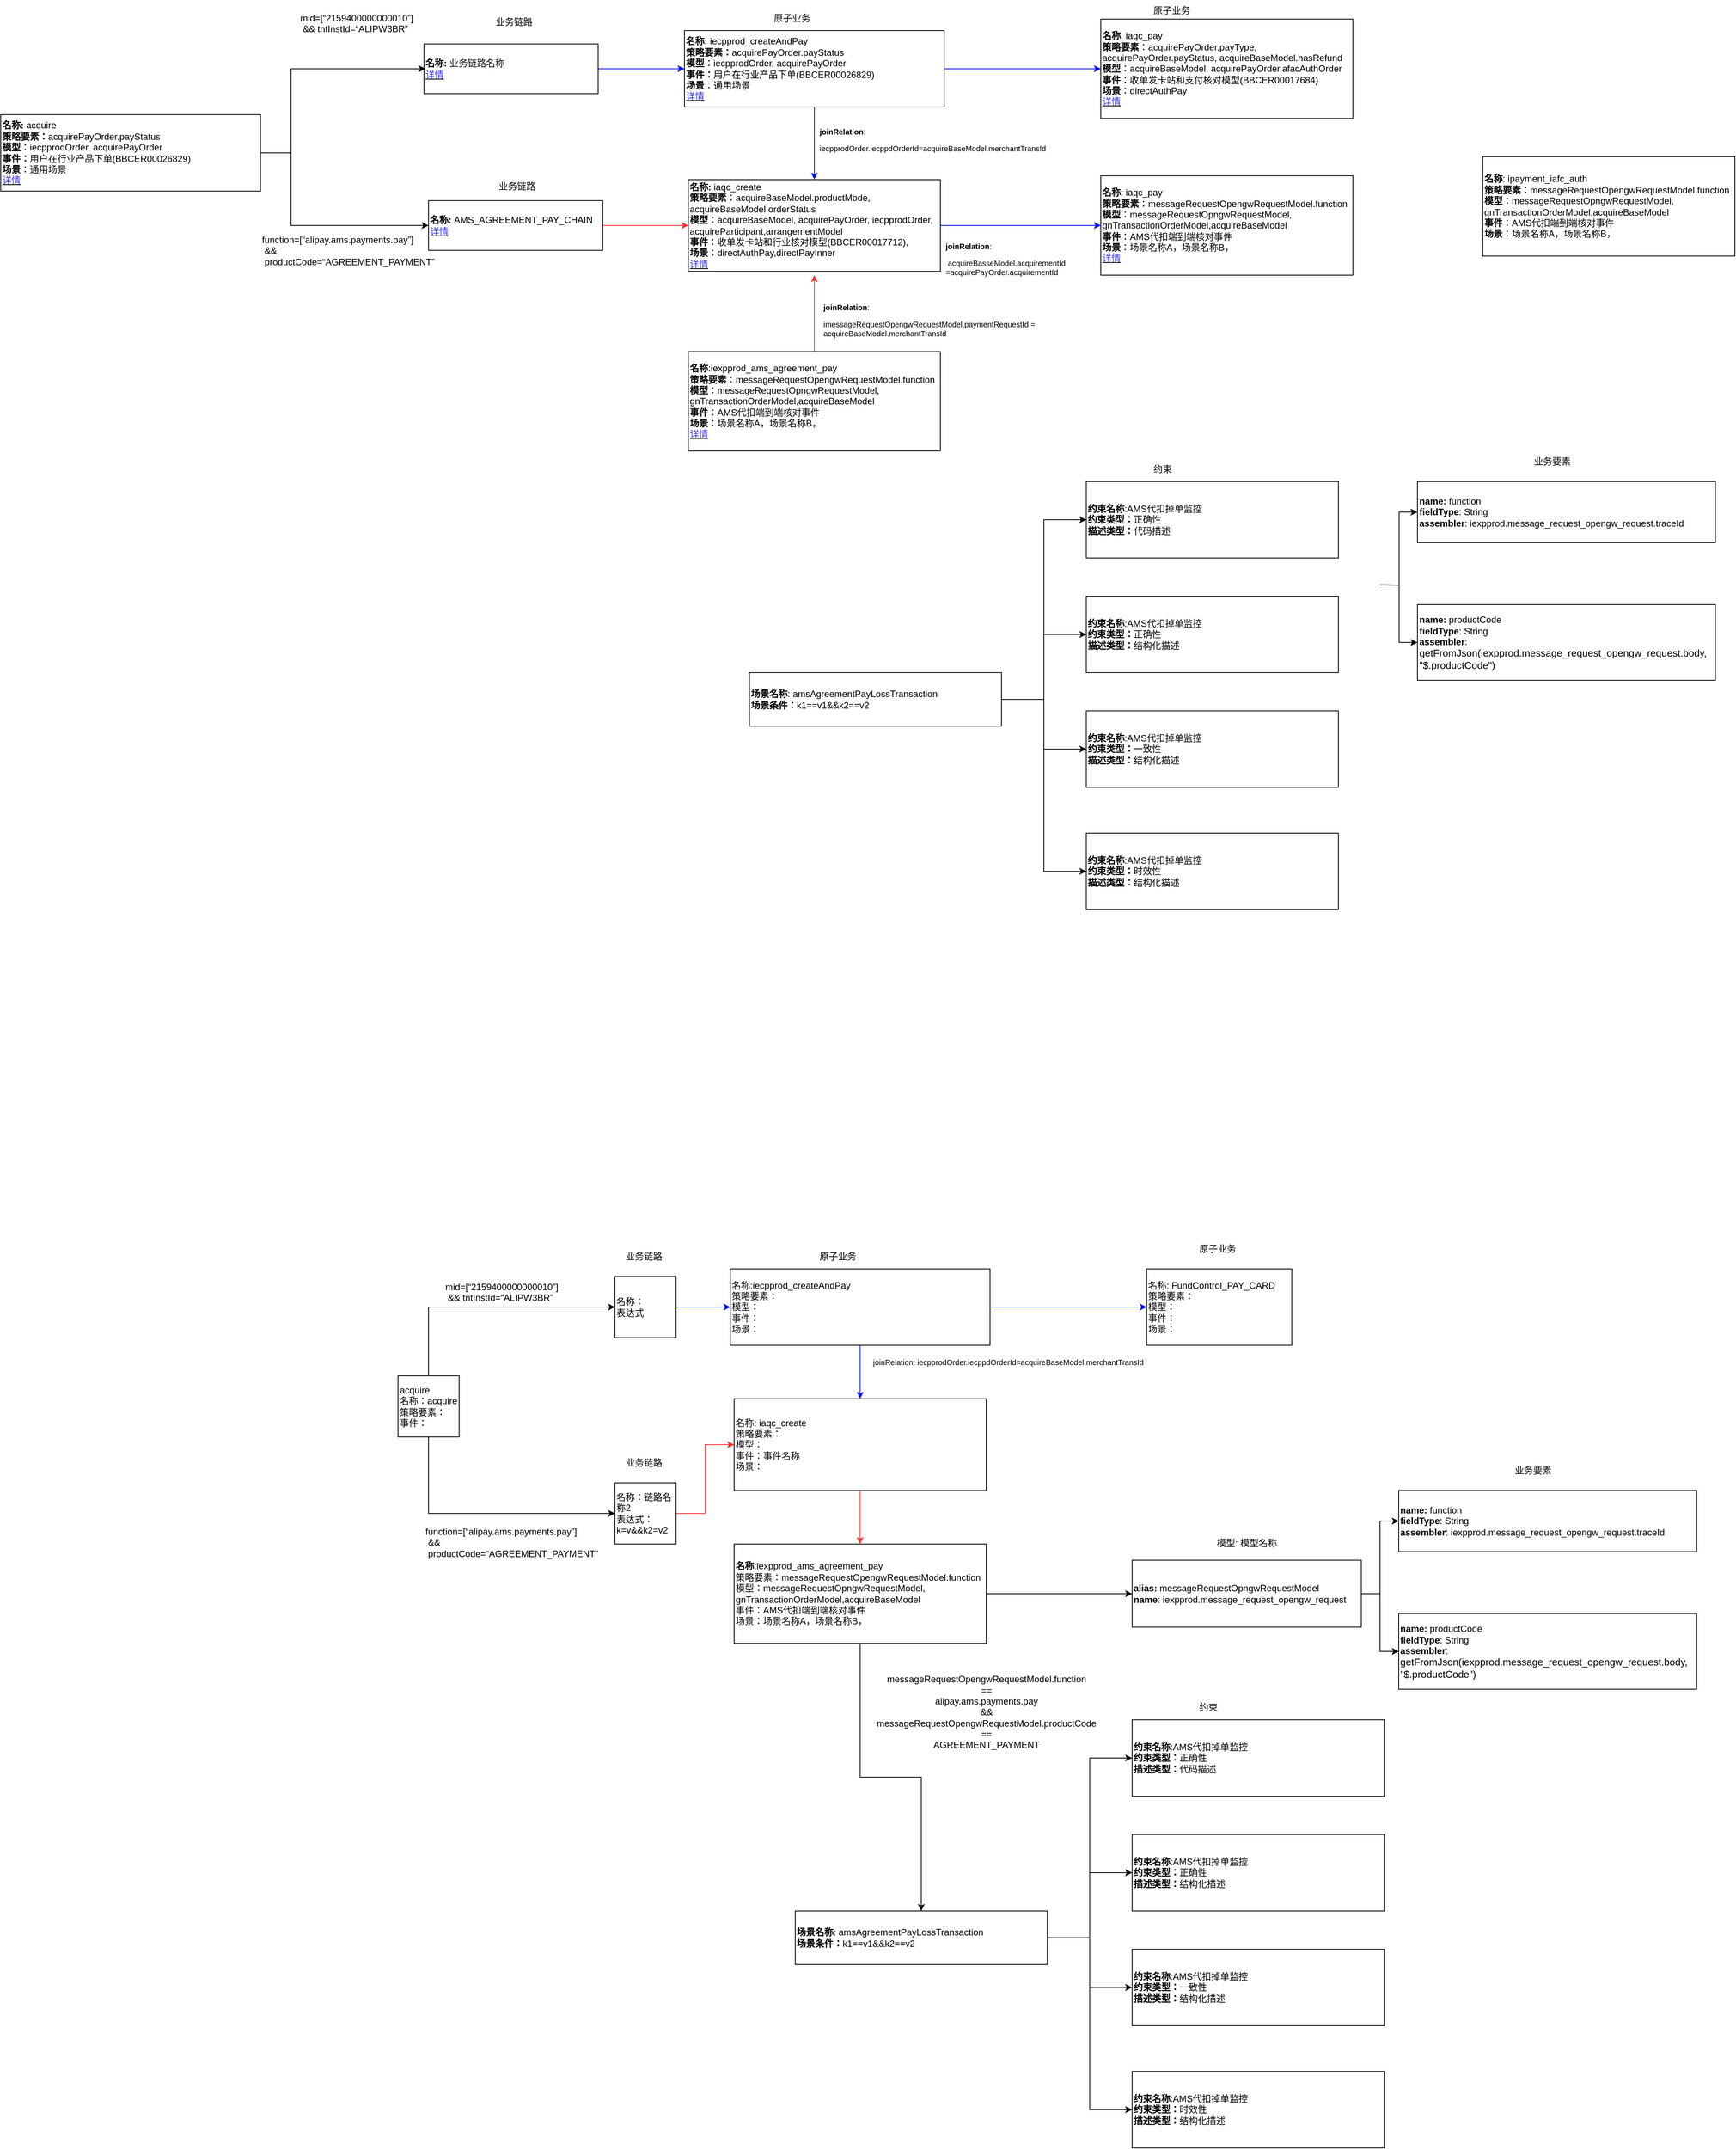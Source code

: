 <mxfile version="15.5.6" type="github">
  <diagram id="C5RBs43oDa-KdzZeNtuy" name="Page-1">
    <mxGraphModel dx="2493" dy="724" grid="1" gridSize="10" guides="1" tooltips="1" connect="1" arrows="1" fold="1" page="1" pageScale="1" pageWidth="827" pageHeight="1169" math="0" shadow="0">
      <root>
        <mxCell id="WIyWlLk6GJQsqaUBKTNV-0" />
        <mxCell id="WIyWlLk6GJQsqaUBKTNV-1" parent="WIyWlLk6GJQsqaUBKTNV-0" />
        <mxCell id="nb_gaPslLwNlG_SoKyud-15" style="edgeStyle=orthogonalEdgeStyle;rounded=0;orthogonalLoop=1;jettySize=auto;html=1;entryX=0;entryY=0.5;entryDx=0;entryDy=0;strokeColor=#0313FF;exitX=1;exitY=0.5;exitDx=0;exitDy=0;" edge="1" parent="WIyWlLk6GJQsqaUBKTNV-1" source="nb_gaPslLwNlG_SoKyud-102" target="nb_gaPslLwNlG_SoKyud-11">
          <mxGeometry relative="1" as="geometry">
            <mxPoint x="494" y="140" as="sourcePoint" />
          </mxGeometry>
        </mxCell>
        <mxCell id="nb_gaPslLwNlG_SoKyud-16" style="edgeStyle=orthogonalEdgeStyle;rounded=0;orthogonalLoop=1;jettySize=auto;html=1;entryX=0;entryY=0.5;entryDx=0;entryDy=0;strokeColor=#FF3333;startArrow=none;" edge="1" parent="WIyWlLk6GJQsqaUBKTNV-1" source="nb_gaPslLwNlG_SoKyud-96" target="nb_gaPslLwNlG_SoKyud-12">
          <mxGeometry relative="1" as="geometry">
            <mxPoint x="494" y="410" as="sourcePoint" />
          </mxGeometry>
        </mxCell>
        <mxCell id="nb_gaPslLwNlG_SoKyud-4" value="mid=[“2159400000000010”]&#xa; &amp;&amp; tntInstId=“ALIPW3BR”" style="text;whiteSpace=wrap;html=1;" vertex="1" parent="WIyWlLk6GJQsqaUBKTNV-1">
          <mxGeometry x="60" y="60" width="170" height="40" as="geometry" />
        </mxCell>
        <mxCell id="nb_gaPslLwNlG_SoKyud-6" value="业务链路" style="text;whiteSpace=wrap;html=1;" vertex="1" parent="WIyWlLk6GJQsqaUBKTNV-1">
          <mxGeometry x="316" y="65" width="56" height="30" as="geometry" />
        </mxCell>
        <mxCell id="nb_gaPslLwNlG_SoKyud-7" value="function=[“alipay.ams.payments.pay”]&#xa; &amp;&amp;&#xa; productCode=“AGREEMENT_PAYMENT”" style="text;whiteSpace=wrap;html=1;" vertex="1" parent="WIyWlLk6GJQsqaUBKTNV-1">
          <mxGeometry x="10" y="350" width="250" height="60" as="geometry" />
        </mxCell>
        <mxCell id="nb_gaPslLwNlG_SoKyud-10" value="原子业务" style="text;whiteSpace=wrap;html=1;" vertex="1" parent="WIyWlLk6GJQsqaUBKTNV-1">
          <mxGeometry x="680" y="60" width="56" height="30" as="geometry" />
        </mxCell>
        <mxCell id="nb_gaPslLwNlG_SoKyud-14" style="edgeStyle=orthogonalEdgeStyle;rounded=0;orthogonalLoop=1;jettySize=auto;html=1;strokeColor=#0313FF;" edge="1" parent="WIyWlLk6GJQsqaUBKTNV-1" source="nb_gaPslLwNlG_SoKyud-11" target="nb_gaPslLwNlG_SoKyud-12">
          <mxGeometry relative="1" as="geometry" />
        </mxCell>
        <mxCell id="nb_gaPslLwNlG_SoKyud-21" style="edgeStyle=orthogonalEdgeStyle;rounded=0;orthogonalLoop=1;jettySize=auto;html=1;fontSize=10;fontColor=#000000;strokeColor=#0313FF;entryX=0;entryY=0.5;entryDx=0;entryDy=0;entryPerimeter=0;" edge="1" parent="WIyWlLk6GJQsqaUBKTNV-1" source="nb_gaPslLwNlG_SoKyud-11" target="nb_gaPslLwNlG_SoKyud-89">
          <mxGeometry relative="1" as="geometry">
            <mxPoint x="1110" y="140" as="targetPoint" />
          </mxGeometry>
        </mxCell>
        <mxCell id="nb_gaPslLwNlG_SoKyud-11" value="&lt;b&gt;名称:&lt;/b&gt; iecpprod_createAndPay&lt;br&gt;&lt;b&gt;策略要素：&lt;/b&gt;acquirePayOrder.payStatus&lt;br&gt;&lt;b&gt;模型&lt;/b&gt;：iecpprodOrder, acquirePayOrder&lt;br&gt;&lt;b&gt;事件：&lt;/b&gt;用户在行业产品下单(BBCER00026829)&lt;br&gt;&lt;b&gt;场景&lt;/b&gt;：通用场景&lt;br&gt;&lt;u&gt;&lt;font color=&quot;#3333ff&quot;&gt;详情&lt;/font&gt;&lt;/u&gt;" style="rounded=0;whiteSpace=wrap;html=1;strokeColor=#000000;align=left;" vertex="1" parent="WIyWlLk6GJQsqaUBKTNV-1">
          <mxGeometry x="565" y="90" width="340" height="100" as="geometry" />
        </mxCell>
        <mxCell id="nb_gaPslLwNlG_SoKyud-88" style="edgeStyle=orthogonalEdgeStyle;rounded=0;orthogonalLoop=1;jettySize=auto;html=1;entryX=0;entryY=0.5;entryDx=0;entryDy=0;fontFamily=Helvetica;fontSize=12;fontColor=#000000;strokeColor=#0313FF;" edge="1" parent="WIyWlLk6GJQsqaUBKTNV-1" source="nb_gaPslLwNlG_SoKyud-12" target="nb_gaPslLwNlG_SoKyud-86">
          <mxGeometry relative="1" as="geometry" />
        </mxCell>
        <mxCell id="nb_gaPslLwNlG_SoKyud-12" value="&lt;b&gt;名称:&lt;/b&gt; iaqc_create&lt;br&gt;&lt;b&gt;策略要素&lt;/b&gt;：acquireBaseModel.productMode, acquireBaseModel.orderStatus&lt;br&gt;&lt;b&gt;模型&lt;/b&gt;：acquireBaseModel, acquirePayOrder, iecpprodOrder, acquireParticipant,arrangementModel&lt;br&gt;&lt;b&gt;事件&lt;/b&gt;：收单发卡站和行业核对模型(BBCER00017712),&lt;br&gt;&lt;b&gt;场景&lt;/b&gt;：directAuthPay,directPayInner&lt;br&gt;&lt;u&gt;&lt;font color=&quot;#3333ff&quot;&gt;详情&lt;/font&gt;&lt;/u&gt;" style="rounded=0;whiteSpace=wrap;html=1;strokeColor=#000000;align=left;" vertex="1" parent="WIyWlLk6GJQsqaUBKTNV-1">
          <mxGeometry x="570" y="285" width="330" height="120" as="geometry" />
        </mxCell>
        <mxCell id="nb_gaPslLwNlG_SoKyud-94" style="edgeStyle=orthogonalEdgeStyle;rounded=0;orthogonalLoop=1;jettySize=auto;html=1;fontFamily=Helvetica;fontSize=12;fontColor=#3333FF;strokeColor=#FF3333;" edge="1" parent="WIyWlLk6GJQsqaUBKTNV-1" source="nb_gaPslLwNlG_SoKyud-13">
          <mxGeometry relative="1" as="geometry">
            <mxPoint x="735" y="410" as="targetPoint" />
          </mxGeometry>
        </mxCell>
        <mxCell id="nb_gaPslLwNlG_SoKyud-13" value="&lt;b&gt;名称&lt;/b&gt;:iexpprod_ams_agreement_pay&lt;br&gt;&lt;b&gt;策略要素&lt;/b&gt;：messageRequestOpengwRequestModel.function&lt;br&gt;&lt;b&gt;模型&lt;/b&gt;：messageRequestOpngwRequestModel, gnTransactionOrderModel,acquireBaseModel&lt;br&gt;&lt;b&gt;事件&lt;/b&gt;：AMS代扣端到端核对事件&lt;br&gt;&lt;b&gt;场景&lt;/b&gt;：场景名称A，场景名称B，&lt;br&gt;&lt;u&gt;&lt;font color=&quot;#3333ff&quot;&gt;详情&lt;/font&gt;&lt;/u&gt;" style="rounded=0;whiteSpace=wrap;html=1;strokeColor=#000000;align=left;" vertex="1" parent="WIyWlLk6GJQsqaUBKTNV-1">
          <mxGeometry x="570" y="510" width="330" height="130" as="geometry" />
        </mxCell>
        <mxCell id="nb_gaPslLwNlG_SoKyud-18" value="业务链路" style="text;whiteSpace=wrap;html=1;" vertex="1" parent="WIyWlLk6GJQsqaUBKTNV-1">
          <mxGeometry x="320" y="280" width="52" height="25" as="geometry" />
        </mxCell>
        <mxCell id="nb_gaPslLwNlG_SoKyud-20" value="&lt;p style=&quot;font-size: 10px&quot;&gt;&lt;b&gt;joinRelation&lt;/b&gt;:&lt;span style=&quot;background-color: rgb(255 , 255 , 255) ; font-size: 10px&quot;&gt;&amp;nbsp;&lt;/span&gt;&lt;/p&gt;&lt;p style=&quot;font-size: 10px&quot;&gt;&lt;span style=&quot;background-color: rgb(255 , 255 , 255) ; font-size: 10px&quot;&gt;&lt;span style=&quot;font-size: 10px&quot;&gt;iecpprodOrder.iecppdOrderId=acquireBaseModel.merchantTransId&lt;/span&gt;&lt;/span&gt;&lt;/p&gt;" style="text;whiteSpace=wrap;html=1;" vertex="1" parent="WIyWlLk6GJQsqaUBKTNV-1">
          <mxGeometry x="740" y="200" width="430" height="40" as="geometry" />
        </mxCell>
        <mxCell id="nb_gaPslLwNlG_SoKyud-28" style="edgeStyle=orthogonalEdgeStyle;rounded=0;orthogonalLoop=1;jettySize=auto;html=1;exitX=1;exitY=0.5;exitDx=0;exitDy=0;entryX=0;entryY=0.5;entryDx=0;entryDy=0;fontSize=10;fontColor=#000000;strokeColor=#000000;" edge="1" parent="WIyWlLk6GJQsqaUBKTNV-1" target="nb_gaPslLwNlG_SoKyud-27">
          <mxGeometry relative="1" as="geometry">
            <mxPoint x="1475.5" y="815" as="sourcePoint" />
          </mxGeometry>
        </mxCell>
        <mxCell id="nb_gaPslLwNlG_SoKyud-29" style="edgeStyle=orthogonalEdgeStyle;rounded=0;orthogonalLoop=1;jettySize=auto;html=1;entryX=0;entryY=0.5;entryDx=0;entryDy=0;fontSize=10;fontColor=#000000;strokeColor=#000000;" edge="1" parent="WIyWlLk6GJQsqaUBKTNV-1" target="nb_gaPslLwNlG_SoKyud-26">
          <mxGeometry relative="1" as="geometry">
            <mxPoint x="1475.5" y="815.1" as="sourcePoint" />
          </mxGeometry>
        </mxCell>
        <mxCell id="nb_gaPslLwNlG_SoKyud-39" style="edgeStyle=orthogonalEdgeStyle;rounded=0;orthogonalLoop=1;jettySize=auto;html=1;entryX=0;entryY=0.5;entryDx=0;entryDy=0;fontFamily=Helvetica;fontSize=12;fontColor=#000000;strokeColor=#000000;" edge="1" parent="WIyWlLk6GJQsqaUBKTNV-1" source="nb_gaPslLwNlG_SoKyud-25" target="nb_gaPslLwNlG_SoKyud-33">
          <mxGeometry relative="1" as="geometry" />
        </mxCell>
        <mxCell id="nb_gaPslLwNlG_SoKyud-40" style="edgeStyle=orthogonalEdgeStyle;rounded=0;orthogonalLoop=1;jettySize=auto;html=1;fontFamily=Helvetica;fontSize=12;fontColor=#000000;strokeColor=#000000;" edge="1" parent="WIyWlLk6GJQsqaUBKTNV-1" source="nb_gaPslLwNlG_SoKyud-25" target="nb_gaPslLwNlG_SoKyud-34">
          <mxGeometry relative="1" as="geometry" />
        </mxCell>
        <mxCell id="nb_gaPslLwNlG_SoKyud-41" style="edgeStyle=orthogonalEdgeStyle;rounded=0;orthogonalLoop=1;jettySize=auto;html=1;fontFamily=Helvetica;fontSize=12;fontColor=#000000;strokeColor=#000000;" edge="1" parent="WIyWlLk6GJQsqaUBKTNV-1" source="nb_gaPslLwNlG_SoKyud-25" target="nb_gaPslLwNlG_SoKyud-35">
          <mxGeometry relative="1" as="geometry" />
        </mxCell>
        <mxCell id="nb_gaPslLwNlG_SoKyud-43" style="edgeStyle=orthogonalEdgeStyle;rounded=0;orthogonalLoop=1;jettySize=auto;html=1;entryX=0;entryY=0.5;entryDx=0;entryDy=0;fontFamily=Helvetica;fontSize=12;fontColor=#000000;strokeColor=#000000;" edge="1" parent="WIyWlLk6GJQsqaUBKTNV-1" source="nb_gaPslLwNlG_SoKyud-25" target="nb_gaPslLwNlG_SoKyud-36">
          <mxGeometry relative="1" as="geometry" />
        </mxCell>
        <mxCell id="nb_gaPslLwNlG_SoKyud-25" value="&lt;b&gt;场景名称&lt;/b&gt;:&amp;nbsp;&lt;span style=&quot;background-color: rgb(255 , 255 , 255)&quot;&gt;&lt;font style=&quot;font-size: 12px&quot;&gt;amsAgreementPayLossTransaction&lt;/font&gt;&lt;/span&gt;&lt;br&gt;&lt;b&gt;场景条件：&lt;/b&gt;k1==v1&amp;amp;&amp;amp;k2==v2" style="rounded=0;whiteSpace=wrap;html=1;strokeColor=#000000;align=left;" vertex="1" parent="WIyWlLk6GJQsqaUBKTNV-1">
          <mxGeometry x="650" y="930" width="330" height="70" as="geometry" />
        </mxCell>
        <mxCell id="nb_gaPslLwNlG_SoKyud-26" value="&lt;b&gt;name:&lt;/b&gt;&amp;nbsp;productCode&lt;br&gt;&lt;b&gt;fieldType&lt;/b&gt;: String&lt;br&gt;&lt;b&gt;assembler&lt;/b&gt;: &lt;span style=&quot;font-size: 9.8pt ; background-color: rgb(255 , 255 , 255)&quot;&gt;getFromJson(iexpprod.message_request_opengw_request.body, &quot;$.productCode&quot;&lt;/span&gt;&lt;span style=&quot;font-size: 9.8pt ; background-color: rgb(255 , 255 , 255)&quot;&gt;)&lt;/span&gt;" style="whiteSpace=wrap;html=1;rounded=0;align=left;" vertex="1" parent="WIyWlLk6GJQsqaUBKTNV-1">
          <mxGeometry x="1524.5" y="841" width="390" height="99" as="geometry" />
        </mxCell>
        <mxCell id="nb_gaPslLwNlG_SoKyud-27" value="&lt;b&gt;name:&lt;/b&gt; function&lt;br&gt;&lt;b&gt;fieldType&lt;/b&gt;: String&lt;br&gt;&lt;b&gt;assembler&lt;/b&gt;: iexpprod.message_request_opengw_request.traceId" style="whiteSpace=wrap;html=1;rounded=0;align=left;" vertex="1" parent="WIyWlLk6GJQsqaUBKTNV-1">
          <mxGeometry x="1524.5" y="680" width="390" height="80" as="geometry" />
        </mxCell>
        <mxCell id="nb_gaPslLwNlG_SoKyud-31" value="业务要素" style="text;whiteSpace=wrap;html=1;" vertex="1" parent="WIyWlLk6GJQsqaUBKTNV-1">
          <mxGeometry x="1674.5" y="640" width="56" height="30" as="geometry" />
        </mxCell>
        <mxCell id="nb_gaPslLwNlG_SoKyud-33" value="&lt;b&gt;约束名称&lt;/b&gt;:&lt;span style=&quot;background-color: rgb(255 , 255 , 255)&quot;&gt;AMS代扣掉单监控&lt;/span&gt;&lt;br&gt;&lt;b&gt;约束类型：&lt;/b&gt;正确性&lt;br&gt;&lt;b&gt;描述类型：&lt;/b&gt;代码描述" style="rounded=0;whiteSpace=wrap;html=1;strokeColor=#000000;align=left;" vertex="1" parent="WIyWlLk6GJQsqaUBKTNV-1">
          <mxGeometry x="1091" y="680" width="330" height="100" as="geometry" />
        </mxCell>
        <mxCell id="nb_gaPslLwNlG_SoKyud-34" value="&lt;b&gt;约束名称&lt;/b&gt;:&lt;span style=&quot;background-color: rgb(255 , 255 , 255)&quot;&gt;AMS代扣掉单监控&lt;/span&gt;&lt;br&gt;&lt;b&gt;约束类型：&lt;/b&gt;正确性&lt;br&gt;&lt;b&gt;描述类型：&lt;/b&gt;结构化描述" style="rounded=0;whiteSpace=wrap;html=1;strokeColor=#000000;align=left;" vertex="1" parent="WIyWlLk6GJQsqaUBKTNV-1">
          <mxGeometry x="1091" y="830" width="330" height="100" as="geometry" />
        </mxCell>
        <mxCell id="nb_gaPslLwNlG_SoKyud-35" value="&lt;b&gt;约束名称&lt;/b&gt;:&lt;span style=&quot;background-color: rgb(255 , 255 , 255)&quot;&gt;AMS代扣掉单监控&lt;/span&gt;&lt;br&gt;&lt;b&gt;约束类型：&lt;/b&gt;一致性&lt;br&gt;&lt;b&gt;描述类型：&lt;/b&gt;结构化描述" style="rounded=0;whiteSpace=wrap;html=1;strokeColor=#000000;align=left;" vertex="1" parent="WIyWlLk6GJQsqaUBKTNV-1">
          <mxGeometry x="1091" y="980" width="330" height="100" as="geometry" />
        </mxCell>
        <mxCell id="nb_gaPslLwNlG_SoKyud-36" value="&lt;b&gt;约束名称&lt;/b&gt;:&lt;span style=&quot;background-color: rgb(255 , 255 , 255)&quot;&gt;AMS代扣掉单监控&lt;/span&gt;&lt;br&gt;&lt;b&gt;约束类型：&lt;/b&gt;时效性&lt;br&gt;&lt;b&gt;描述类型：&lt;/b&gt;结构化描述" style="rounded=0;whiteSpace=wrap;html=1;strokeColor=#000000;align=left;" vertex="1" parent="WIyWlLk6GJQsqaUBKTNV-1">
          <mxGeometry x="1091" y="1140" width="330" height="100" as="geometry" />
        </mxCell>
        <mxCell id="nb_gaPslLwNlG_SoKyud-38" value="原子业务" style="text;whiteSpace=wrap;html=1;" vertex="1" parent="WIyWlLk6GJQsqaUBKTNV-1">
          <mxGeometry x="1177" y="50" width="56" height="30" as="geometry" />
        </mxCell>
        <mxCell id="nb_gaPslLwNlG_SoKyud-44" value="约束" style="text;whiteSpace=wrap;html=1;" vertex="1" parent="WIyWlLk6GJQsqaUBKTNV-1">
          <mxGeometry x="1177" y="650" width="90" height="30" as="geometry" />
        </mxCell>
        <mxCell id="nb_gaPslLwNlG_SoKyud-45" style="edgeStyle=orthogonalEdgeStyle;rounded=0;orthogonalLoop=1;jettySize=auto;html=1;entryX=0;entryY=0.5;entryDx=0;entryDy=0;" edge="1" parent="WIyWlLk6GJQsqaUBKTNV-1" source="nb_gaPslLwNlG_SoKyud-47" target="nb_gaPslLwNlG_SoKyud-49">
          <mxGeometry relative="1" as="geometry">
            <Array as="points">
              <mxPoint x="230" y="1760" />
            </Array>
          </mxGeometry>
        </mxCell>
        <mxCell id="nb_gaPslLwNlG_SoKyud-46" style="edgeStyle=orthogonalEdgeStyle;rounded=0;orthogonalLoop=1;jettySize=auto;html=1;entryX=0;entryY=0.5;entryDx=0;entryDy=0;" edge="1" parent="WIyWlLk6GJQsqaUBKTNV-1" source="nb_gaPslLwNlG_SoKyud-47" target="nb_gaPslLwNlG_SoKyud-51">
          <mxGeometry relative="1" as="geometry">
            <Array as="points">
              <mxPoint x="230" y="2030" />
            </Array>
          </mxGeometry>
        </mxCell>
        <mxCell id="nb_gaPslLwNlG_SoKyud-47" value="&lt;div style=&quot;text-align: left&quot;&gt;&lt;span&gt;acquire&lt;/span&gt;&lt;/div&gt;&lt;div style=&quot;text-align: left&quot;&gt;&lt;span&gt;名称：acquire&lt;/span&gt;&lt;/div&gt;&lt;div style=&quot;text-align: left&quot;&gt;&lt;span&gt;策略要素：&lt;/span&gt;&lt;/div&gt;&lt;div style=&quot;text-align: left&quot;&gt;&lt;span&gt;事件：&lt;/span&gt;&lt;/div&gt;" style="whiteSpace=wrap;html=1;aspect=fixed;" vertex="1" parent="WIyWlLk6GJQsqaUBKTNV-1">
          <mxGeometry x="190" y="1850" width="80" height="80" as="geometry" />
        </mxCell>
        <mxCell id="nb_gaPslLwNlG_SoKyud-48" style="edgeStyle=orthogonalEdgeStyle;rounded=0;orthogonalLoop=1;jettySize=auto;html=1;entryX=0;entryY=0.5;entryDx=0;entryDy=0;strokeColor=#0313FF;" edge="1" parent="WIyWlLk6GJQsqaUBKTNV-1" source="nb_gaPslLwNlG_SoKyud-49" target="nb_gaPslLwNlG_SoKyud-58">
          <mxGeometry relative="1" as="geometry" />
        </mxCell>
        <mxCell id="nb_gaPslLwNlG_SoKyud-49" value="名称：&lt;br&gt;表达式" style="whiteSpace=wrap;html=1;aspect=fixed;align=left;" vertex="1" parent="WIyWlLk6GJQsqaUBKTNV-1">
          <mxGeometry x="474" y="1720" width="80" height="80" as="geometry" />
        </mxCell>
        <mxCell id="nb_gaPslLwNlG_SoKyud-50" style="edgeStyle=orthogonalEdgeStyle;rounded=0;orthogonalLoop=1;jettySize=auto;html=1;entryX=0;entryY=0.5;entryDx=0;entryDy=0;strokeColor=#FF3333;" edge="1" parent="WIyWlLk6GJQsqaUBKTNV-1" source="nb_gaPslLwNlG_SoKyud-51" target="nb_gaPslLwNlG_SoKyud-60">
          <mxGeometry relative="1" as="geometry" />
        </mxCell>
        <mxCell id="nb_gaPslLwNlG_SoKyud-51" value="名称：链路名称2&lt;br&gt;表达式：k=v&amp;amp;&amp;amp;k2=v2" style="whiteSpace=wrap;html=1;aspect=fixed;align=left;" vertex="1" parent="WIyWlLk6GJQsqaUBKTNV-1">
          <mxGeometry x="474" y="1990" width="80" height="80" as="geometry" />
        </mxCell>
        <mxCell id="nb_gaPslLwNlG_SoKyud-52" value="mid=[“2159400000000010”]&#xa; &amp;&amp; tntInstId=“ALIPW3BR”" style="text;whiteSpace=wrap;html=1;" vertex="1" parent="WIyWlLk6GJQsqaUBKTNV-1">
          <mxGeometry x="250" y="1720" width="170" height="40" as="geometry" />
        </mxCell>
        <mxCell id="nb_gaPslLwNlG_SoKyud-53" value="业务链路" style="text;whiteSpace=wrap;html=1;" vertex="1" parent="WIyWlLk6GJQsqaUBKTNV-1">
          <mxGeometry x="486" y="1680" width="56" height="30" as="geometry" />
        </mxCell>
        <mxCell id="nb_gaPslLwNlG_SoKyud-54" value="function=[“alipay.ams.payments.pay”]&#xa; &amp;&amp;&#xa; productCode=“AGREEMENT_PAYMENT”" style="text;whiteSpace=wrap;html=1;" vertex="1" parent="WIyWlLk6GJQsqaUBKTNV-1">
          <mxGeometry x="224" y="2040" width="250" height="60" as="geometry" />
        </mxCell>
        <mxCell id="nb_gaPslLwNlG_SoKyud-55" value="原子业务" style="text;whiteSpace=wrap;html=1;" vertex="1" parent="WIyWlLk6GJQsqaUBKTNV-1">
          <mxGeometry x="740" y="1680" width="56" height="30" as="geometry" />
        </mxCell>
        <mxCell id="nb_gaPslLwNlG_SoKyud-56" style="edgeStyle=orthogonalEdgeStyle;rounded=0;orthogonalLoop=1;jettySize=auto;html=1;strokeColor=#0313FF;" edge="1" parent="WIyWlLk6GJQsqaUBKTNV-1" source="nb_gaPslLwNlG_SoKyud-58" target="nb_gaPslLwNlG_SoKyud-60">
          <mxGeometry relative="1" as="geometry" />
        </mxCell>
        <mxCell id="nb_gaPslLwNlG_SoKyud-57" style="edgeStyle=orthogonalEdgeStyle;rounded=0;orthogonalLoop=1;jettySize=auto;html=1;fontSize=10;fontColor=#000000;strokeColor=#0313FF;" edge="1" parent="WIyWlLk6GJQsqaUBKTNV-1" source="nb_gaPslLwNlG_SoKyud-58" target="nb_gaPslLwNlG_SoKyud-65">
          <mxGeometry relative="1" as="geometry" />
        </mxCell>
        <mxCell id="nb_gaPslLwNlG_SoKyud-58" value="&lt;span&gt;名称:iecpprod_createAndPay&lt;br&gt;&lt;/span&gt;策略要素：&lt;br&gt;模型：&lt;br&gt;事件：&lt;br&gt;场景：" style="rounded=0;whiteSpace=wrap;html=1;strokeColor=#000000;align=left;" vertex="1" parent="WIyWlLk6GJQsqaUBKTNV-1">
          <mxGeometry x="625" y="1710" width="340" height="100" as="geometry" />
        </mxCell>
        <mxCell id="nb_gaPslLwNlG_SoKyud-59" value="" style="edgeStyle=orthogonalEdgeStyle;rounded=0;orthogonalLoop=1;jettySize=auto;html=1;strokeColor=#FF3333;" edge="1" parent="WIyWlLk6GJQsqaUBKTNV-1" source="nb_gaPslLwNlG_SoKyud-60" target="nb_gaPslLwNlG_SoKyud-63">
          <mxGeometry relative="1" as="geometry" />
        </mxCell>
        <mxCell id="nb_gaPslLwNlG_SoKyud-60" value="&lt;span&gt;名称: iaqc_create&lt;br&gt;&lt;/span&gt;策略要素：&lt;br&gt;模型：&lt;br&gt;事件：事件名称&lt;br&gt;场景：" style="rounded=0;whiteSpace=wrap;html=1;strokeColor=#000000;align=left;" vertex="1" parent="WIyWlLk6GJQsqaUBKTNV-1">
          <mxGeometry x="630" y="1880" width="330" height="120" as="geometry" />
        </mxCell>
        <mxCell id="nb_gaPslLwNlG_SoKyud-61" value="" style="edgeStyle=orthogonalEdgeStyle;rounded=0;orthogonalLoop=1;jettySize=auto;html=1;fontSize=10;fontColor=#000000;strokeColor=#000000;" edge="1" parent="WIyWlLk6GJQsqaUBKTNV-1" source="nb_gaPslLwNlG_SoKyud-63" target="nb_gaPslLwNlG_SoKyud-69">
          <mxGeometry relative="1" as="geometry" />
        </mxCell>
        <mxCell id="nb_gaPslLwNlG_SoKyud-62" style="edgeStyle=orthogonalEdgeStyle;rounded=0;orthogonalLoop=1;jettySize=auto;html=1;fontFamily=Helvetica;fontSize=12;fontColor=#000000;strokeColor=#000000;" edge="1" parent="WIyWlLk6GJQsqaUBKTNV-1" source="nb_gaPslLwNlG_SoKyud-63" target="nb_gaPslLwNlG_SoKyud-74">
          <mxGeometry relative="1" as="geometry" />
        </mxCell>
        <mxCell id="nb_gaPslLwNlG_SoKyud-63" value="&lt;b&gt;名称&lt;/b&gt;:iexpprod_ams_agreement_pay&lt;br&gt;策略要素：messageRequestOpengwRequestModel.function&lt;br&gt;模型：messageRequestOpngwRequestModel, gnTransactionOrderModel,acquireBaseModel&lt;br&gt;事件：AMS代扣端到端核对事件&lt;br&gt;场景：场景名称A，场景名称B，" style="rounded=0;whiteSpace=wrap;html=1;strokeColor=#000000;align=left;" vertex="1" parent="WIyWlLk6GJQsqaUBKTNV-1">
          <mxGeometry x="630" y="2070" width="330" height="130" as="geometry" />
        </mxCell>
        <mxCell id="nb_gaPslLwNlG_SoKyud-64" value="业务链路" style="text;whiteSpace=wrap;html=1;" vertex="1" parent="WIyWlLk6GJQsqaUBKTNV-1">
          <mxGeometry x="486" y="1950" width="56" height="30" as="geometry" />
        </mxCell>
        <mxCell id="nb_gaPslLwNlG_SoKyud-65" value="&lt;span&gt;名称: FundControl_PAY_CARD&lt;br&gt;&lt;/span&gt;策略要素：&lt;br&gt;模型：&lt;br&gt;事件：&lt;br&gt;场景：" style="rounded=0;whiteSpace=wrap;html=1;strokeColor=#000000;align=left;" vertex="1" parent="WIyWlLk6GJQsqaUBKTNV-1">
          <mxGeometry x="1170" y="1710" width="190" height="100" as="geometry" />
        </mxCell>
        <mxCell id="nb_gaPslLwNlG_SoKyud-66" value="&lt;p style=&quot;font-size: 10px&quot;&gt;joinRelation:&lt;span style=&quot;background-color: rgb(255 , 255 , 255) ; font-size: 10px&quot;&gt;&amp;nbsp;&lt;span style=&quot;font-size: 10px&quot;&gt;iecpprodOrder.iecppdOrderId=acquireBaseModel.merchantTransId&lt;/span&gt;&lt;/span&gt;&lt;/p&gt;" style="text;whiteSpace=wrap;html=1;" vertex="1" parent="WIyWlLk6GJQsqaUBKTNV-1">
          <mxGeometry x="810" y="1810" width="170" height="40" as="geometry" />
        </mxCell>
        <mxCell id="nb_gaPslLwNlG_SoKyud-67" style="edgeStyle=orthogonalEdgeStyle;rounded=0;orthogonalLoop=1;jettySize=auto;html=1;exitX=1;exitY=0.5;exitDx=0;exitDy=0;entryX=0;entryY=0.5;entryDx=0;entryDy=0;fontSize=10;fontColor=#000000;strokeColor=#000000;" edge="1" parent="WIyWlLk6GJQsqaUBKTNV-1" source="nb_gaPslLwNlG_SoKyud-69" target="nb_gaPslLwNlG_SoKyud-76">
          <mxGeometry relative="1" as="geometry" />
        </mxCell>
        <mxCell id="nb_gaPslLwNlG_SoKyud-68" style="edgeStyle=orthogonalEdgeStyle;rounded=0;orthogonalLoop=1;jettySize=auto;html=1;entryX=0;entryY=0.5;entryDx=0;entryDy=0;fontSize=10;fontColor=#000000;strokeColor=#000000;" edge="1" parent="WIyWlLk6GJQsqaUBKTNV-1" source="nb_gaPslLwNlG_SoKyud-69" target="nb_gaPslLwNlG_SoKyud-75">
          <mxGeometry relative="1" as="geometry" />
        </mxCell>
        <mxCell id="nb_gaPslLwNlG_SoKyud-69" value="&lt;b&gt;alias:&lt;/b&gt; messageRequestOpngwRequestModel&lt;br&gt;&lt;b&gt;name&lt;/b&gt;: iexpprod.message_request_opengw_request" style="whiteSpace=wrap;html=1;rounded=0;align=left;" vertex="1" parent="WIyWlLk6GJQsqaUBKTNV-1">
          <mxGeometry x="1151" y="2091.25" width="300" height="87.5" as="geometry" />
        </mxCell>
        <mxCell id="nb_gaPslLwNlG_SoKyud-70" style="edgeStyle=orthogonalEdgeStyle;rounded=0;orthogonalLoop=1;jettySize=auto;html=1;entryX=0;entryY=0.5;entryDx=0;entryDy=0;fontFamily=Helvetica;fontSize=12;fontColor=#000000;strokeColor=#000000;" edge="1" parent="WIyWlLk6GJQsqaUBKTNV-1" source="nb_gaPslLwNlG_SoKyud-74" target="nb_gaPslLwNlG_SoKyud-79">
          <mxGeometry relative="1" as="geometry" />
        </mxCell>
        <mxCell id="nb_gaPslLwNlG_SoKyud-71" style="edgeStyle=orthogonalEdgeStyle;rounded=0;orthogonalLoop=1;jettySize=auto;html=1;fontFamily=Helvetica;fontSize=12;fontColor=#000000;strokeColor=#000000;" edge="1" parent="WIyWlLk6GJQsqaUBKTNV-1" source="nb_gaPslLwNlG_SoKyud-74" target="nb_gaPslLwNlG_SoKyud-80">
          <mxGeometry relative="1" as="geometry" />
        </mxCell>
        <mxCell id="nb_gaPslLwNlG_SoKyud-72" style="edgeStyle=orthogonalEdgeStyle;rounded=0;orthogonalLoop=1;jettySize=auto;html=1;fontFamily=Helvetica;fontSize=12;fontColor=#000000;strokeColor=#000000;" edge="1" parent="WIyWlLk6GJQsqaUBKTNV-1" source="nb_gaPslLwNlG_SoKyud-74" target="nb_gaPslLwNlG_SoKyud-81">
          <mxGeometry relative="1" as="geometry" />
        </mxCell>
        <mxCell id="nb_gaPslLwNlG_SoKyud-73" style="edgeStyle=orthogonalEdgeStyle;rounded=0;orthogonalLoop=1;jettySize=auto;html=1;entryX=0;entryY=0.5;entryDx=0;entryDy=0;fontFamily=Helvetica;fontSize=12;fontColor=#000000;strokeColor=#000000;" edge="1" parent="WIyWlLk6GJQsqaUBKTNV-1" source="nb_gaPslLwNlG_SoKyud-74" target="nb_gaPslLwNlG_SoKyud-82">
          <mxGeometry relative="1" as="geometry" />
        </mxCell>
        <mxCell id="nb_gaPslLwNlG_SoKyud-74" value="&lt;b&gt;场景名称&lt;/b&gt;:&amp;nbsp;&lt;span style=&quot;background-color: rgb(255 , 255 , 255)&quot;&gt;&lt;font style=&quot;font-size: 12px&quot;&gt;amsAgreementPayLossTransaction&lt;/font&gt;&lt;/span&gt;&lt;br&gt;&lt;b&gt;场景条件：&lt;/b&gt;k1==v1&amp;amp;&amp;amp;k2==v2" style="rounded=0;whiteSpace=wrap;html=1;strokeColor=#000000;align=left;" vertex="1" parent="WIyWlLk6GJQsqaUBKTNV-1">
          <mxGeometry x="710" y="2550" width="330" height="70" as="geometry" />
        </mxCell>
        <mxCell id="nb_gaPslLwNlG_SoKyud-75" value="&lt;b&gt;name:&lt;/b&gt;&amp;nbsp;productCode&lt;br&gt;&lt;b&gt;fieldType&lt;/b&gt;: String&lt;br&gt;&lt;b&gt;assembler&lt;/b&gt;: &lt;span style=&quot;font-size: 9.8pt ; background-color: rgb(255 , 255 , 255)&quot;&gt;getFromJson(iexpprod.message_request_opengw_request.body, &quot;$.productCode&quot;&lt;/span&gt;&lt;span style=&quot;font-size: 9.8pt ; background-color: rgb(255 , 255 , 255)&quot;&gt;)&lt;/span&gt;" style="whiteSpace=wrap;html=1;rounded=0;align=left;" vertex="1" parent="WIyWlLk6GJQsqaUBKTNV-1">
          <mxGeometry x="1500" y="2161" width="390" height="99" as="geometry" />
        </mxCell>
        <mxCell id="nb_gaPslLwNlG_SoKyud-76" value="&lt;b&gt;name:&lt;/b&gt; function&lt;br&gt;&lt;b&gt;fieldType&lt;/b&gt;: String&lt;br&gt;&lt;b&gt;assembler&lt;/b&gt;: iexpprod.message_request_opengw_request.traceId" style="whiteSpace=wrap;html=1;rounded=0;align=left;" vertex="1" parent="WIyWlLk6GJQsqaUBKTNV-1">
          <mxGeometry x="1500" y="2000" width="390" height="80" as="geometry" />
        </mxCell>
        <mxCell id="nb_gaPslLwNlG_SoKyud-77" value="模型: 模型名称" style="text;whiteSpace=wrap;html=1;" vertex="1" parent="WIyWlLk6GJQsqaUBKTNV-1">
          <mxGeometry x="1260" y="2055" width="90" height="30" as="geometry" />
        </mxCell>
        <mxCell id="nb_gaPslLwNlG_SoKyud-78" value="业务要素" style="text;whiteSpace=wrap;html=1;" vertex="1" parent="WIyWlLk6GJQsqaUBKTNV-1">
          <mxGeometry x="1650" y="1960" width="56" height="30" as="geometry" />
        </mxCell>
        <mxCell id="nb_gaPslLwNlG_SoKyud-79" value="&lt;b&gt;约束名称&lt;/b&gt;:&lt;span style=&quot;background-color: rgb(255 , 255 , 255)&quot;&gt;AMS代扣掉单监控&lt;/span&gt;&lt;br&gt;&lt;b&gt;约束类型：&lt;/b&gt;正确性&lt;br&gt;&lt;b&gt;描述类型：&lt;/b&gt;代码描述" style="rounded=0;whiteSpace=wrap;html=1;strokeColor=#000000;align=left;" vertex="1" parent="WIyWlLk6GJQsqaUBKTNV-1">
          <mxGeometry x="1151" y="2300" width="330" height="100" as="geometry" />
        </mxCell>
        <mxCell id="nb_gaPslLwNlG_SoKyud-80" value="&lt;b&gt;约束名称&lt;/b&gt;:&lt;span style=&quot;background-color: rgb(255 , 255 , 255)&quot;&gt;AMS代扣掉单监控&lt;/span&gt;&lt;br&gt;&lt;b&gt;约束类型：&lt;/b&gt;正确性&lt;br&gt;&lt;b&gt;描述类型：&lt;/b&gt;结构化描述" style="rounded=0;whiteSpace=wrap;html=1;strokeColor=#000000;align=left;" vertex="1" parent="WIyWlLk6GJQsqaUBKTNV-1">
          <mxGeometry x="1151" y="2450" width="330" height="100" as="geometry" />
        </mxCell>
        <mxCell id="nb_gaPslLwNlG_SoKyud-81" value="&lt;b&gt;约束名称&lt;/b&gt;:&lt;span style=&quot;background-color: rgb(255 , 255 , 255)&quot;&gt;AMS代扣掉单监控&lt;/span&gt;&lt;br&gt;&lt;b&gt;约束类型：&lt;/b&gt;一致性&lt;br&gt;&lt;b&gt;描述类型：&lt;/b&gt;结构化描述" style="rounded=0;whiteSpace=wrap;html=1;strokeColor=#000000;align=left;" vertex="1" parent="WIyWlLk6GJQsqaUBKTNV-1">
          <mxGeometry x="1151" y="2600" width="330" height="100" as="geometry" />
        </mxCell>
        <mxCell id="nb_gaPslLwNlG_SoKyud-82" value="&lt;b&gt;约束名称&lt;/b&gt;:&lt;span style=&quot;background-color: rgb(255 , 255 , 255)&quot;&gt;AMS代扣掉单监控&lt;/span&gt;&lt;br&gt;&lt;b&gt;约束类型：&lt;/b&gt;时效性&lt;br&gt;&lt;b&gt;描述类型：&lt;/b&gt;结构化描述" style="rounded=0;whiteSpace=wrap;html=1;strokeColor=#000000;align=left;" vertex="1" parent="WIyWlLk6GJQsqaUBKTNV-1">
          <mxGeometry x="1151" y="2760" width="330" height="100" as="geometry" />
        </mxCell>
        <mxCell id="nb_gaPslLwNlG_SoKyud-83" value="&lt;div style=&quot;box-sizing: border-box ; outline: none ; background-color: rgb(255 , 255 , 255)&quot;&gt;&lt;font style=&quot;font-size: 12px&quot;&gt;messageRequestOpengwRequestModel.function&lt;/font&gt;&lt;/div&gt;&lt;div style=&quot;box-sizing: border-box ; outline: none ; background-color: rgb(255 , 255 , 255)&quot;&gt;&lt;font style=&quot;font-size: 12px&quot;&gt;==&lt;/font&gt;&lt;/div&gt;&lt;div style=&quot;box-sizing: border-box ; outline: none ; background-color: rgb(255 , 255 , 255)&quot;&gt;&lt;font style=&quot;font-size: 12px&quot;&gt;alipay.ams.payments.pay&lt;/font&gt;&lt;/div&gt;&lt;div style=&quot;box-sizing: border-box ; outline: none ; background-color: rgb(255 , 255 , 255)&quot;&gt;&lt;font style=&quot;font-size: 12px&quot;&gt;&amp;amp;&amp;amp;&lt;/font&gt;&lt;/div&gt;&lt;div style=&quot;box-sizing: border-box ; outline: none ; background-color: rgb(255 , 255 , 255)&quot;&gt;&lt;font style=&quot;font-size: 12px&quot;&gt;&lt;div style=&quot;box-sizing: border-box ; outline: none&quot;&gt;messageRequestOpengwRequestModel.productCode&lt;/div&gt;&lt;div style=&quot;box-sizing: border-box ; outline: none&quot;&gt;==&lt;/div&gt;&lt;div style=&quot;box-sizing: border-box ; outline: none&quot;&gt;AGREEMENT_PAYMENT&lt;/div&gt;&lt;/font&gt;&lt;/div&gt;" style="text;html=1;align=center;verticalAlign=middle;resizable=0;points=[];autosize=1;strokeColor=none;fillColor=none;fontSize=12;fontFamily=Helvetica;fontColor=#000000;" vertex="1" parent="WIyWlLk6GJQsqaUBKTNV-1">
          <mxGeometry x="810" y="2240" width="300" height="100" as="geometry" />
        </mxCell>
        <mxCell id="nb_gaPslLwNlG_SoKyud-84" value="原子业务" style="text;whiteSpace=wrap;html=1;" vertex="1" parent="WIyWlLk6GJQsqaUBKTNV-1">
          <mxGeometry x="1237" y="1670" width="56" height="30" as="geometry" />
        </mxCell>
        <mxCell id="nb_gaPslLwNlG_SoKyud-85" value="约束" style="text;whiteSpace=wrap;html=1;" vertex="1" parent="WIyWlLk6GJQsqaUBKTNV-1">
          <mxGeometry x="1237" y="2270" width="90" height="30" as="geometry" />
        </mxCell>
        <mxCell id="nb_gaPslLwNlG_SoKyud-86" value="&lt;b&gt;名称&lt;/b&gt;: iaqc_pay&lt;br&gt;&lt;b&gt;策略要素&lt;/b&gt;：messageRequestOpengwRequestModel.function&lt;br&gt;&lt;b&gt;模型&lt;/b&gt;：messageRequestOpngwRequestModel, gnTransactionOrderModel,acquireBaseModel&lt;br&gt;&lt;b&gt;事件&lt;/b&gt;：AMS代扣端到端核对事件&lt;br&gt;&lt;b&gt;场景&lt;/b&gt;：场景名称A，场景名称B，&lt;br&gt;&lt;u&gt;&lt;font color=&quot;#3333ff&quot;&gt;详情&lt;/font&gt;&lt;/u&gt;" style="rounded=0;whiteSpace=wrap;html=1;strokeColor=#000000;align=left;" vertex="1" parent="WIyWlLk6GJQsqaUBKTNV-1">
          <mxGeometry x="1110" y="280" width="330" height="130" as="geometry" />
        </mxCell>
        <mxCell id="nb_gaPslLwNlG_SoKyud-87" value="&lt;b&gt;名称&lt;/b&gt;: ipayment_iafc_auth&lt;br&gt;&lt;b&gt;策略要素&lt;/b&gt;：messageRequestOpengwRequestModel.function&lt;br&gt;&lt;b&gt;模型&lt;/b&gt;：messageRequestOpngwRequestModel, gnTransactionOrderModel,acquireBaseModel&lt;br&gt;&lt;b&gt;事件&lt;/b&gt;：AMS代扣端到端核对事件&lt;br&gt;&lt;b&gt;场景&lt;/b&gt;：场景名称A，场景名称B，" style="rounded=0;whiteSpace=wrap;html=1;strokeColor=#000000;align=left;" vertex="1" parent="WIyWlLk6GJQsqaUBKTNV-1">
          <mxGeometry x="1610" y="255" width="330" height="130" as="geometry" />
        </mxCell>
        <mxCell id="nb_gaPslLwNlG_SoKyud-89" value="&lt;b&gt;名称&lt;/b&gt;: iaqc_pay&lt;br&gt;&lt;b&gt;策略要素&lt;/b&gt;：acquirePayOrder.payType, acquirePayOrder.payStatus, acquireBaseModel.hasRefund&lt;br&gt;&lt;b&gt;模型&lt;/b&gt;：acquireBaseModel, acquirePayOrder,afacAuthOrder&lt;br&gt;&lt;b&gt;事件&lt;/b&gt;：收单发卡站和支付核对模型(BBCER00017684)&lt;br&gt;&lt;b&gt;场景&lt;/b&gt;：directAuthPay&lt;br&gt;&lt;u&gt;&lt;font color=&quot;#3333ff&quot;&gt;详情&lt;/font&gt;&lt;/u&gt;" style="rounded=0;whiteSpace=wrap;html=1;strokeColor=#000000;align=left;" vertex="1" parent="WIyWlLk6GJQsqaUBKTNV-1">
          <mxGeometry x="1110" y="75" width="330" height="130" as="geometry" />
        </mxCell>
        <mxCell id="nb_gaPslLwNlG_SoKyud-91" value="&lt;p style=&quot;font-size: 10px&quot;&gt;&lt;b&gt;joinRelation&lt;/b&gt;:&lt;/p&gt;&lt;p style=&quot;font-size: 10px&quot;&gt;&lt;span style=&quot;background-color: rgb(255 , 255 , 255) ; font-size: 10px&quot;&gt;&amp;nbsp;acquireBasseModel.acquirementId &lt;span style=&quot;font-size: 10px&quot;&gt;=acquirePayOrder.acquirementId&lt;/span&gt;&lt;/span&gt;&lt;/p&gt;" style="text;whiteSpace=wrap;html=1;" vertex="1" parent="WIyWlLk6GJQsqaUBKTNV-1">
          <mxGeometry x="905" y="350" width="200" height="80" as="geometry" />
        </mxCell>
        <mxCell id="nb_gaPslLwNlG_SoKyud-93" value="&lt;p style=&quot;font-size: 10px&quot;&gt;&lt;b&gt;joinRelation&lt;/b&gt;:&lt;span style=&quot;background-color: rgb(255 , 255 , 255) ; font-size: 10px&quot;&gt;&amp;nbsp;&lt;/span&gt;&lt;/p&gt;&lt;p style=&quot;font-size: 10px&quot;&gt;&lt;span style=&quot;background-color: rgb(255 , 255 , 255) ; font-size: 10px&quot;&gt;&lt;span style=&quot;font-size: 10px&quot;&gt;imessageRequestOpengwRequestModel,paymentRequestId = acquireBaseModel.merchantTransId&lt;/span&gt;&lt;/span&gt;&lt;/p&gt;" style="text;whiteSpace=wrap;html=1;" vertex="1" parent="WIyWlLk6GJQsqaUBKTNV-1">
          <mxGeometry x="745" y="430" width="430" height="60" as="geometry" />
        </mxCell>
        <mxCell id="nb_gaPslLwNlG_SoKyud-96" value="&lt;b&gt;名称:&lt;/b&gt;&amp;nbsp;AMS_AGREEMENT_PAY_CHAIN&lt;br&gt;&lt;u&gt;&lt;font color=&quot;#3333ff&quot;&gt;详情&lt;/font&gt;&lt;/u&gt;" style="rounded=0;whiteSpace=wrap;html=1;strokeColor=#000000;align=left;" vertex="1" parent="WIyWlLk6GJQsqaUBKTNV-1">
          <mxGeometry x="230" y="312.5" width="228" height="65" as="geometry" />
        </mxCell>
        <mxCell id="nb_gaPslLwNlG_SoKyud-102" value="&lt;b&gt;名称:&lt;/b&gt;&amp;nbsp;业务链路名称&lt;br&gt;&lt;u&gt;&lt;font color=&quot;#3333ff&quot;&gt;详情&lt;/font&gt;&lt;/u&gt;" style="rounded=0;whiteSpace=wrap;html=1;strokeColor=#000000;align=left;" vertex="1" parent="WIyWlLk6GJQsqaUBKTNV-1">
          <mxGeometry x="224" y="107.5" width="228" height="65" as="geometry" />
        </mxCell>
        <mxCell id="nb_gaPslLwNlG_SoKyud-104" style="edgeStyle=orthogonalEdgeStyle;rounded=0;orthogonalLoop=1;jettySize=auto;html=1;fontFamily=Helvetica;fontSize=12;fontColor=#3333FF;strokeColor=#000000;exitX=0.5;exitY=0;exitDx=0;exitDy=0;" edge="1" parent="WIyWlLk6GJQsqaUBKTNV-1" source="nb_gaPslLwNlG_SoKyud-103">
          <mxGeometry relative="1" as="geometry">
            <mxPoint x="12" y="250" as="sourcePoint" />
            <mxPoint x="226" y="140" as="targetPoint" />
            <Array as="points">
              <mxPoint x="-160" y="250" />
              <mxPoint x="50" y="250" />
              <mxPoint x="50" y="140" />
            </Array>
          </mxGeometry>
        </mxCell>
        <mxCell id="nb_gaPslLwNlG_SoKyud-105" style="edgeStyle=orthogonalEdgeStyle;rounded=0;orthogonalLoop=1;jettySize=auto;html=1;entryX=0;entryY=0.5;entryDx=0;entryDy=0;fontFamily=Helvetica;fontSize=12;fontColor=#3333FF;strokeColor=#000000;" edge="1" parent="WIyWlLk6GJQsqaUBKTNV-1" source="nb_gaPslLwNlG_SoKyud-103" target="nb_gaPslLwNlG_SoKyud-96">
          <mxGeometry relative="1" as="geometry">
            <Array as="points">
              <mxPoint x="50" y="250" />
              <mxPoint x="50" y="345" />
            </Array>
          </mxGeometry>
        </mxCell>
        <mxCell id="nb_gaPslLwNlG_SoKyud-103" value="&lt;b&gt;名称:&lt;/b&gt; acquire&lt;br&gt;&lt;b&gt;策略要素：&lt;/b&gt;acquirePayOrder.payStatus&lt;br&gt;&lt;b&gt;模型&lt;/b&gt;：iecpprodOrder, acquirePayOrder&lt;br&gt;&lt;b&gt;事件：&lt;/b&gt;用户在行业产品下单(BBCER00026829)&lt;br&gt;&lt;b&gt;场景&lt;/b&gt;：通用场景&lt;br&gt;&lt;u&gt;&lt;font color=&quot;#3333ff&quot;&gt;详情&lt;/font&gt;&lt;/u&gt;" style="rounded=0;whiteSpace=wrap;html=1;strokeColor=#000000;align=left;" vertex="1" parent="WIyWlLk6GJQsqaUBKTNV-1">
          <mxGeometry x="-330" y="200" width="340" height="100" as="geometry" />
        </mxCell>
      </root>
    </mxGraphModel>
  </diagram>
</mxfile>

